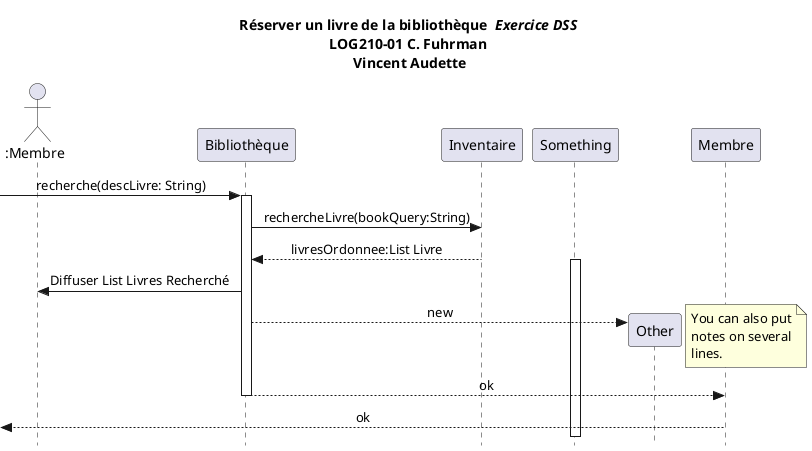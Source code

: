 @startuml
skinparam style strictuml
skinparam sequence {
    MessageAlign center
}
title Réserver un livre de la bibliothèque  <I>Exercice DSS</i>\nLOG210-01 C. Fuhrman\n Vincent Audette

actor ":Membre" as mb
[-> Bibliothèque : recherche(descLivre: String)
activate Bibliothèque
Bibliothèque -> Inventaire : rechercheLivre(bookQuery:String)
Bibliothèque <-- Inventaire: livresOrdonnee:List Livre
activate Something
mb <- Bibliothèque: Diffuser List Livres Recherché

create Other
Bibliothèque --> Other : new

note right
You can also put
notes on several
lines.
end note
Bibliothèque --> Membre : ok
deactivate Bibliothèque
[<-- Membre : ok
deactivate Bibliothèque
@enduml
